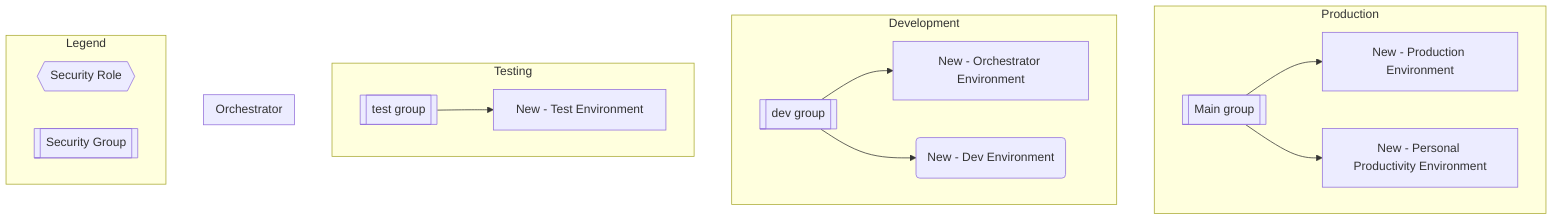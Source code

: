 flowchart TD
subgraph Production
    A[[Main group]] --> B[New - Production Environment]
    A --> C[New - Personal Productivity Environment]
end
subgraph Development
    D[[dev group]] --> E[New - Orchestrator Environment]
    D[[dev group]] --> F(New - Dev Environment)
end
subgraph Testing
    G[[test group]] -->H[New - Test Environment]
 end
 subgraph Orchestrator
    
 end
    subgraph Legend
    X{{Security Role}}
    Y[[Security Group]]
    end